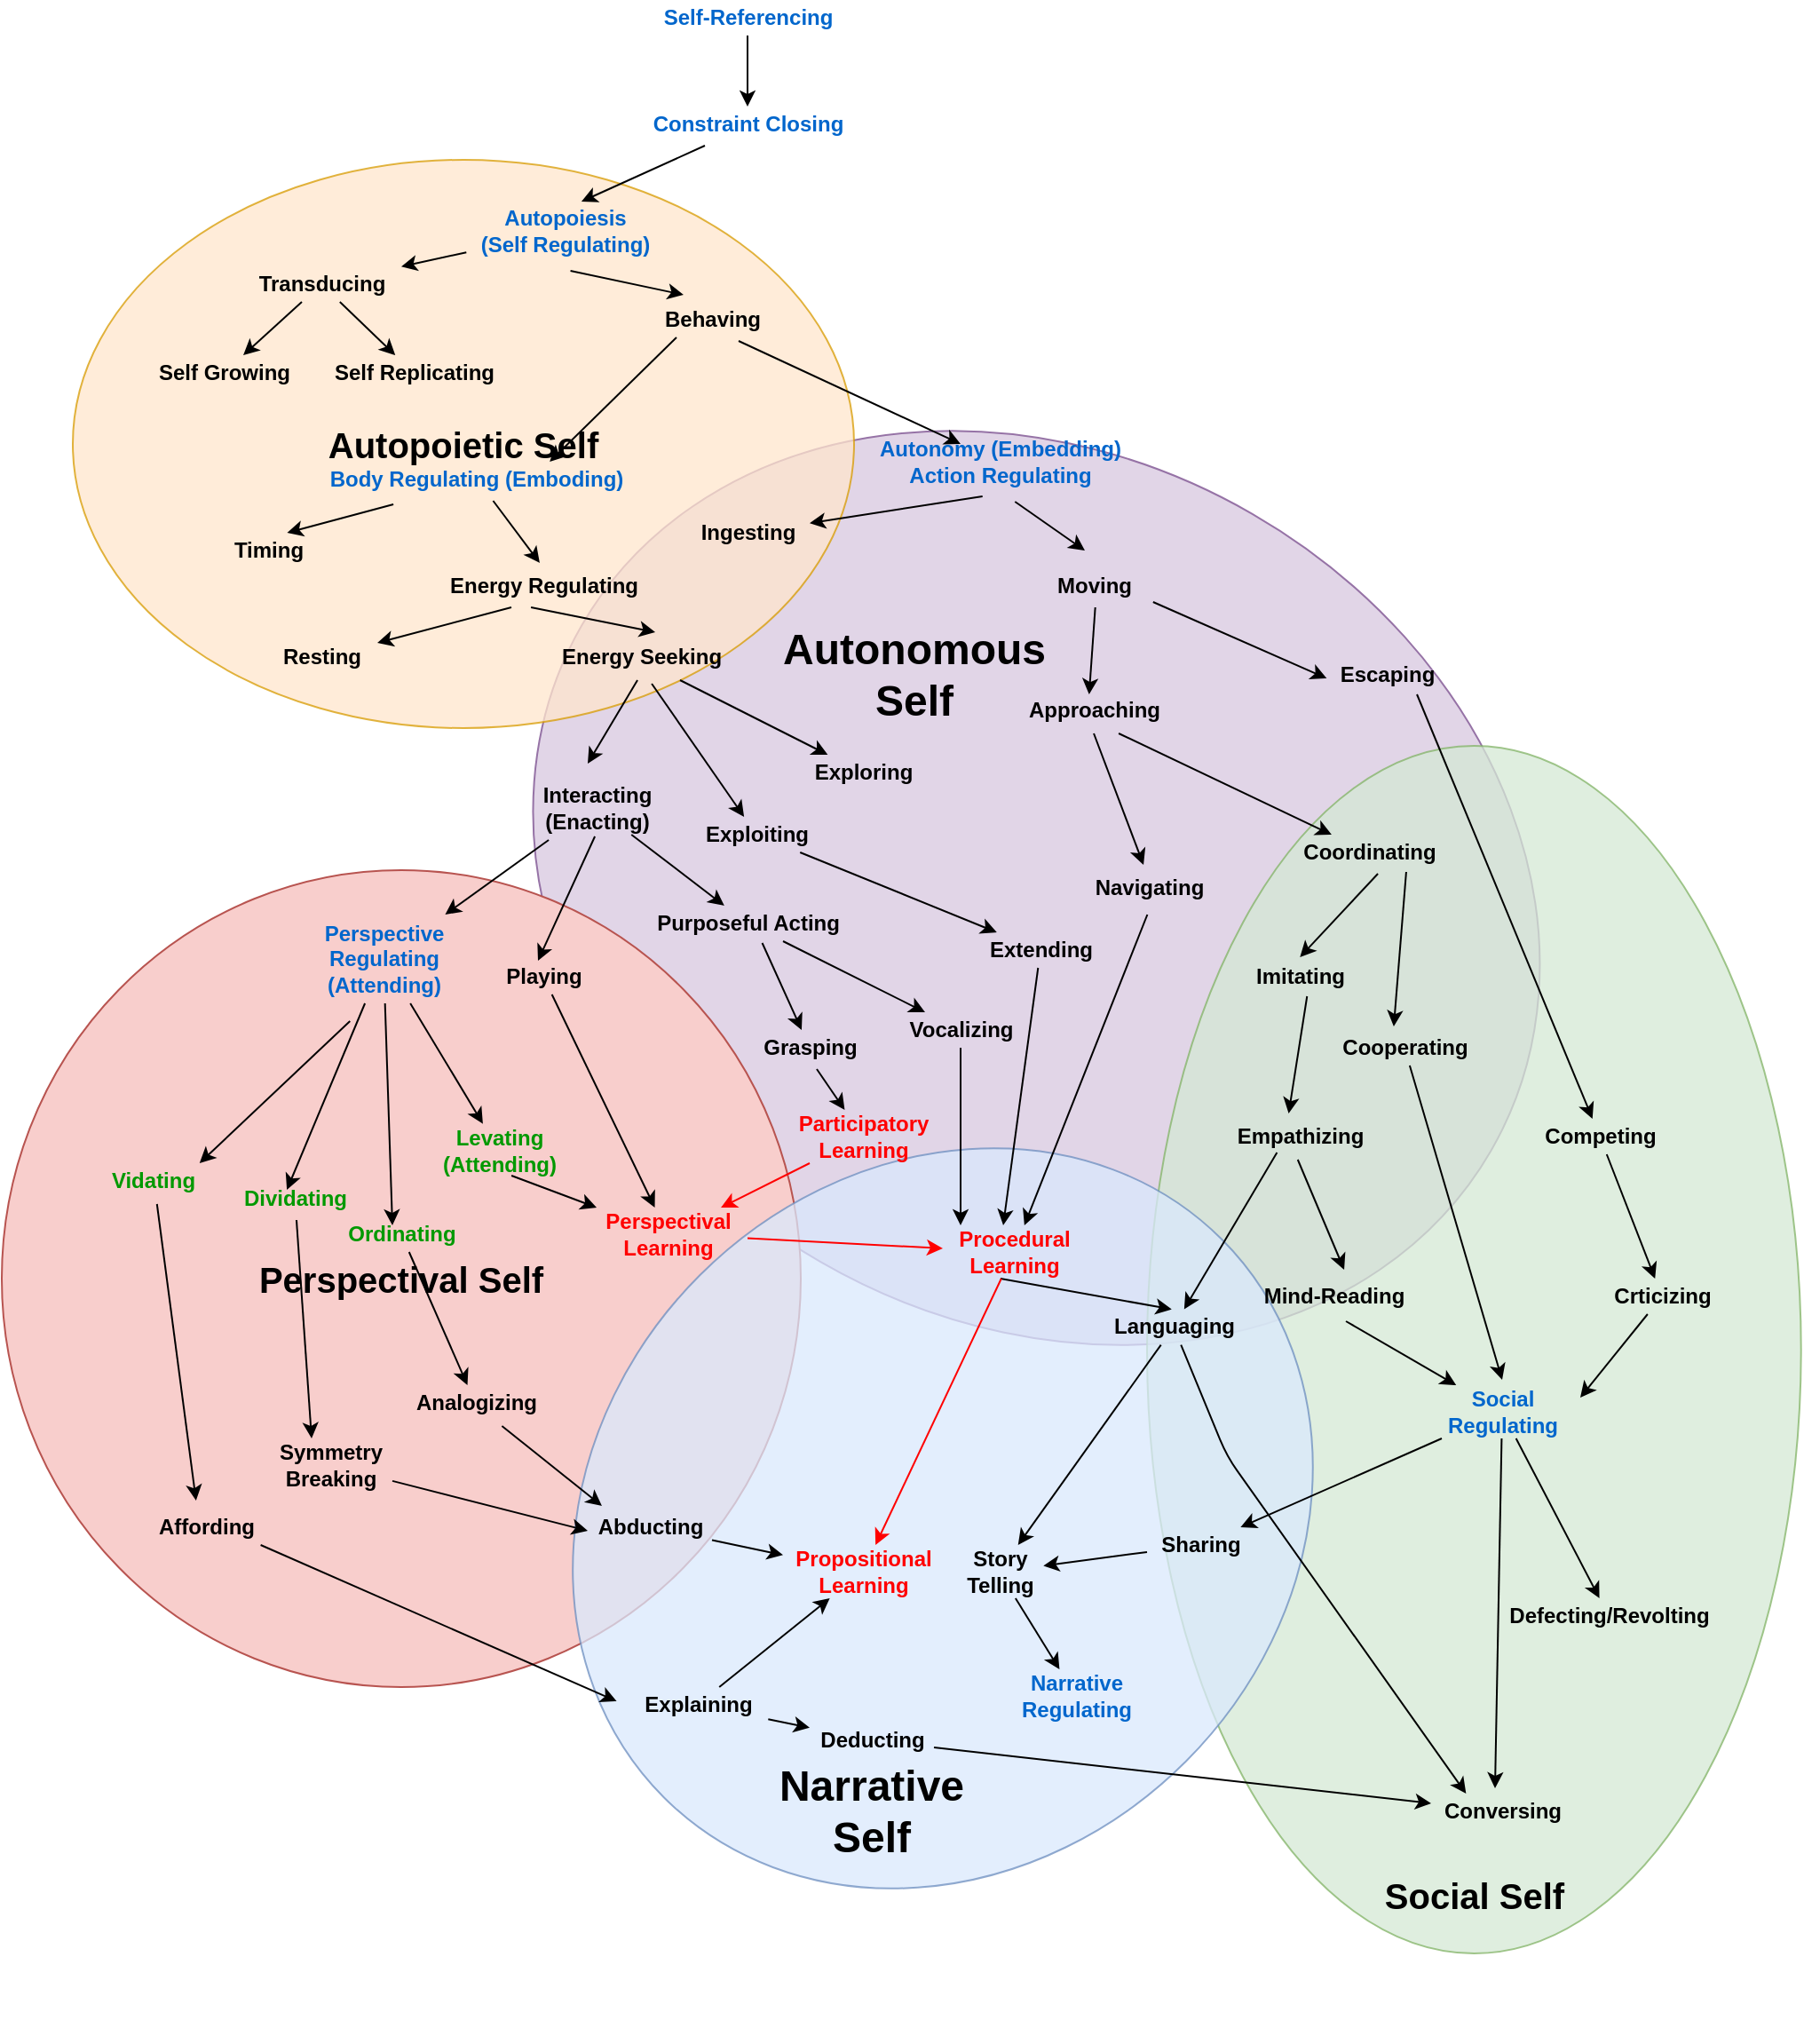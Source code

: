<mxfile version="13.8.6" type="github">
  <diagram id="261lAa1EZaPhHnJhHldy" name="Page-1">
    <mxGraphModel dx="1796" dy="416" grid="1" gridSize="10" guides="1" tooltips="1" connect="1" arrows="1" fold="1" page="1" pageScale="1" pageWidth="850" pageHeight="1100" math="0" shadow="0">
      <root>
        <mxCell id="0" />
        <mxCell id="1" parent="0" />
        <mxCell id="-oYrf_uy26-qNpr954tw-61" value="" style="ellipse;whiteSpace=wrap;html=1;rotation=30;fillColor=#e1d5e7;strokeColor=#9673a6;" parent="1" vertex="1">
          <mxGeometry x="257.03" y="266.81" width="591.38" height="486.37" as="geometry" />
        </mxCell>
        <mxCell id="-oYrf_uy26-qNpr954tw-57" value="" style="ellipse;whiteSpace=wrap;html=1;fillColor=#d5e8d4;strokeColor=#82b366;direction=south;opacity=75;" parent="1" vertex="1">
          <mxGeometry x="615" y="430" width="368.35" height="680" as="geometry" />
        </mxCell>
        <mxCell id="-oYrf_uy26-qNpr954tw-51" value="&lt;b style=&quot;font-size: 20px&quot;&gt;Perspectival Self&lt;/b&gt;" style="ellipse;whiteSpace=wrap;html=1;fillColor=#f8cecc;strokeColor=#b85450;" parent="1" vertex="1">
          <mxGeometry x="-30" y="500" width="450" height="460" as="geometry" />
        </mxCell>
        <mxCell id="-oYrf_uy26-qNpr954tw-55" value="" style="ellipse;whiteSpace=wrap;html=1;rotation=45;fillColor=#dae8fc;strokeColor=#6c8ebf;opacity=75;" parent="1" vertex="1">
          <mxGeometry x="306.4" y="642.81" width="387.18" height="444.39" as="geometry" />
        </mxCell>
        <mxCell id="-oYrf_uy26-qNpr954tw-50" value="&lt;span style=&quot;font-size: 20px&quot;&gt;&lt;b&gt;Autopoietic Self&lt;/b&gt;&lt;/span&gt;" style="ellipse;whiteSpace=wrap;html=1;fillColor=#ffe6cc;strokeColor=#d79b00;opacity=75;" parent="1" vertex="1">
          <mxGeometry x="10" y="100" width="440" height="320" as="geometry" />
        </mxCell>
        <mxCell id="-oYrf_uy26-qNpr954tw-1" value="Constraint Closing" style="text;html=1;align=center;verticalAlign=middle;resizable=0;points=[];autosize=1;fontStyle=1;fontColor=#0066CC;" parent="1" vertex="1">
          <mxGeometry x="330" y="70" width="120" height="20" as="geometry" />
        </mxCell>
        <mxCell id="-oYrf_uy26-qNpr954tw-2" value="Autopoiesis&lt;br&gt;(Self Regulating)" style="text;html=1;align=center;verticalAlign=middle;resizable=0;points=[];autosize=1;fontStyle=1;fontColor=#0066CC;" parent="1" vertex="1">
          <mxGeometry x="231.65" y="125" width="110" height="30" as="geometry" />
        </mxCell>
        <mxCell id="-oYrf_uy26-qNpr954tw-3" value="Self Replicating" style="text;html=1;align=center;verticalAlign=middle;resizable=0;points=[];autosize=1;fontStyle=1" parent="1" vertex="1">
          <mxGeometry x="147.03" y="210" width="110" height="20" as="geometry" />
        </mxCell>
        <mxCell id="-oYrf_uy26-qNpr954tw-4" value="Self Growing" style="text;html=1;align=center;verticalAlign=middle;resizable=0;points=[];autosize=1;fontStyle=1" parent="1" vertex="1">
          <mxGeometry x="50" y="210" width="90" height="20" as="geometry" />
        </mxCell>
        <mxCell id="-oYrf_uy26-qNpr954tw-5" value="Behaving" style="text;html=1;align=center;verticalAlign=middle;resizable=0;points=[];autosize=1;fontStyle=1" parent="1" vertex="1">
          <mxGeometry x="335" y="180" width="70" height="20" as="geometry" />
        </mxCell>
        <mxCell id="-oYrf_uy26-qNpr954tw-6" value="Body Regulating (Emboding)" style="text;html=1;align=center;verticalAlign=middle;resizable=0;points=[];autosize=1;fontStyle=1;fontColor=#0066CC;" parent="1" vertex="1">
          <mxGeometry x="146.65" y="270" width="180" height="20" as="geometry" />
        </mxCell>
        <mxCell id="-oYrf_uy26-qNpr954tw-7" value="Autonomy (Embedding)&lt;br&gt;Action Regulating" style="text;html=1;align=center;verticalAlign=middle;resizable=0;points=[];autosize=1;fontStyle=1;fontColor=#0066CC;" parent="1" vertex="1">
          <mxGeometry x="456.65" y="255" width="150" height="30" as="geometry" />
        </mxCell>
        <mxCell id="-oYrf_uy26-qNpr954tw-9" value="Exploiting" style="text;html=1;align=center;verticalAlign=middle;resizable=0;points=[];autosize=1;fontStyle=1" parent="1" vertex="1">
          <mxGeometry x="360.0" y="470" width="70" height="20" as="geometry" />
        </mxCell>
        <mxCell id="-oYrf_uy26-qNpr954tw-10" value="Exploring" style="text;html=1;align=center;verticalAlign=middle;resizable=0;points=[];autosize=1;fontStyle=1" parent="1" vertex="1">
          <mxGeometry x="420" y="435" width="70" height="20" as="geometry" />
        </mxCell>
        <mxCell id="-oYrf_uy26-qNpr954tw-11" value="Interacting&lt;br&gt;(Enacting)" style="text;html=1;align=center;verticalAlign=middle;resizable=0;points=[];autosize=1;fontStyle=1" parent="1" vertex="1">
          <mxGeometry x="265" y="450" width="80" height="30" as="geometry" />
        </mxCell>
        <mxCell id="-oYrf_uy26-qNpr954tw-12" value="Timing" style="text;html=1;align=center;verticalAlign=middle;resizable=0;points=[];autosize=1;fontStyle=1" parent="1" vertex="1">
          <mxGeometry x="95" y="310" width="50" height="20" as="geometry" />
        </mxCell>
        <mxCell id="-oYrf_uy26-qNpr954tw-13" value="Energy Regulating" style="text;html=1;align=center;verticalAlign=middle;resizable=0;points=[];autosize=1;fontStyle=1" parent="1" vertex="1">
          <mxGeometry x="215" y="330" width="120" height="20" as="geometry" />
        </mxCell>
        <mxCell id="-oYrf_uy26-qNpr954tw-14" value="Resting" style="text;html=1;align=center;verticalAlign=middle;resizable=0;points=[];autosize=1;fontStyle=1" parent="1" vertex="1">
          <mxGeometry x="120" y="370" width="60" height="20" as="geometry" />
        </mxCell>
        <mxCell id="-oYrf_uy26-qNpr954tw-15" value="Energy Seeking" style="text;html=1;align=center;verticalAlign=middle;resizable=0;points=[];autosize=1;fontStyle=1" parent="1" vertex="1">
          <mxGeometry x="275" y="370" width="110" height="20" as="geometry" />
        </mxCell>
        <mxCell id="-oYrf_uy26-qNpr954tw-16" value="Ingesting" style="text;html=1;align=center;verticalAlign=middle;resizable=0;points=[];autosize=1;fontStyle=1" parent="1" vertex="1">
          <mxGeometry x="355" y="300" width="70" height="20" as="geometry" />
        </mxCell>
        <mxCell id="-oYrf_uy26-qNpr954tw-17" value="Moving" style="text;html=1;align=center;verticalAlign=middle;resizable=0;points=[];autosize=1;fontStyle=1" parent="1" vertex="1">
          <mxGeometry x="555" y="330" width="60" height="20" as="geometry" />
        </mxCell>
        <mxCell id="-oYrf_uy26-qNpr954tw-18" value="Escaping" style="text;html=1;align=center;verticalAlign=middle;resizable=0;points=[];autosize=1;fontStyle=1" parent="1" vertex="1">
          <mxGeometry x="715" y="380" width="70" height="20" as="geometry" />
        </mxCell>
        <mxCell id="-oYrf_uy26-qNpr954tw-19" value="Approaching" style="text;html=1;align=center;verticalAlign=middle;resizable=0;points=[];autosize=1;fontStyle=1" parent="1" vertex="1">
          <mxGeometry x="540" y="400" width="90" height="20" as="geometry" />
        </mxCell>
        <mxCell id="-oYrf_uy26-qNpr954tw-20" value="Perspective&lt;br&gt;Regulating&lt;br&gt;(Attending)" style="text;html=1;align=center;verticalAlign=middle;resizable=0;points=[];autosize=1;fontStyle=1;fontColor=#0066CC;" parent="1" vertex="1">
          <mxGeometry x="145" y="525" width="80" height="50" as="geometry" />
        </mxCell>
        <mxCell id="-oYrf_uy26-qNpr954tw-21" value="Purposeful Acting" style="text;html=1;align=center;verticalAlign=middle;resizable=0;points=[];autosize=1;fontStyle=1" parent="1" vertex="1">
          <mxGeometry x="330" y="520" width="120" height="20" as="geometry" />
        </mxCell>
        <mxCell id="-oYrf_uy26-qNpr954tw-33" value="Levating&lt;br&gt;(Attending)" style="text;html=1;align=center;verticalAlign=middle;resizable=0;points=[];autosize=1;fontStyle=1;fontColor=#009900;" parent="1" vertex="1">
          <mxGeometry x="210" y="642.81" width="80" height="30" as="geometry" />
        </mxCell>
        <mxCell id="-oYrf_uy26-qNpr954tw-34" value="Vidating" style="text;html=1;align=center;verticalAlign=middle;resizable=0;points=[];autosize=1;fontStyle=1;fontColor=#009900;" parent="1" vertex="1">
          <mxGeometry x="25" y="665" width="60" height="20" as="geometry" />
        </mxCell>
        <mxCell id="-oYrf_uy26-qNpr954tw-35" value="Symmetry&lt;br&gt;Breaking" style="text;html=1;align=center;verticalAlign=middle;resizable=0;points=[];autosize=1;fontStyle=1" parent="1" vertex="1">
          <mxGeometry x="120" y="820" width="70" height="30" as="geometry" />
        </mxCell>
        <mxCell id="-oYrf_uy26-qNpr954tw-36" value="Ordinating" style="text;html=1;align=center;verticalAlign=middle;resizable=0;points=[];autosize=1;fontStyle=1;fontColor=#009900;" parent="1" vertex="1">
          <mxGeometry x="155" y="695" width="80" height="20" as="geometry" />
        </mxCell>
        <mxCell id="-oYrf_uy26-qNpr954tw-37" value="Procedural&lt;br&gt;Learning" style="text;html=1;align=center;verticalAlign=middle;resizable=0;points=[];autosize=1;fontStyle=1;fontColor=#FF0000;" parent="1" vertex="1">
          <mxGeometry x="500" y="700" width="80" height="30" as="geometry" />
        </mxCell>
        <mxCell id="-oYrf_uy26-qNpr954tw-38" value="Propositional&lt;br&gt;Learning" style="text;html=1;align=center;verticalAlign=middle;resizable=0;points=[];autosize=1;fontStyle=1;fontColor=#FF0000;" parent="1" vertex="1">
          <mxGeometry x="410" y="880" width="90" height="30" as="geometry" />
        </mxCell>
        <mxCell id="-oYrf_uy26-qNpr954tw-39" value="Playing" style="text;html=1;align=center;verticalAlign=middle;resizable=0;points=[];autosize=1;fontStyle=1" parent="1" vertex="1">
          <mxGeometry x="245" y="550" width="60" height="20" as="geometry" />
        </mxCell>
        <mxCell id="-oYrf_uy26-qNpr954tw-40" value="Participatory&lt;br&gt;Learning" style="text;html=1;align=center;verticalAlign=middle;resizable=0;points=[];autosize=1;fontStyle=1;fontColor=#FF0000;" parent="1" vertex="1">
          <mxGeometry x="410" y="635" width="90" height="30" as="geometry" />
        </mxCell>
        <mxCell id="-oYrf_uy26-qNpr954tw-41" value="Sharing" style="text;html=1;align=center;verticalAlign=middle;resizable=0;points=[];autosize=1;fontStyle=1" parent="1" vertex="1">
          <mxGeometry x="615" y="870" width="60" height="20" as="geometry" />
        </mxCell>
        <mxCell id="-oYrf_uy26-qNpr954tw-42" value="Coordinating" style="text;html=1;align=center;verticalAlign=middle;resizable=0;points=[];autosize=1;fontStyle=1" parent="1" vertex="1">
          <mxGeometry x="695" y="480" width="90" height="20" as="geometry" />
        </mxCell>
        <mxCell id="-oYrf_uy26-qNpr954tw-43" value="Social&lt;br&gt;Regulating" style="text;html=1;align=center;verticalAlign=middle;resizable=0;points=[];autosize=1;fontStyle=1;fontColor=#0066CC;" parent="1" vertex="1">
          <mxGeometry x="775" y="790" width="80" height="30" as="geometry" />
        </mxCell>
        <mxCell id="-oYrf_uy26-qNpr954tw-44" value="Imitating" style="text;html=1;align=center;verticalAlign=middle;resizable=0;points=[];autosize=1;fontStyle=1" parent="1" vertex="1">
          <mxGeometry x="666.15" y="550" width="70" height="20" as="geometry" />
        </mxCell>
        <mxCell id="-oYrf_uy26-qNpr954tw-45" value="Languaging" style="text;html=1;align=center;verticalAlign=middle;resizable=0;points=[];autosize=1;fontStyle=1" parent="1" vertex="1">
          <mxGeometry x="590" y="747.28" width="80" height="20" as="geometry" />
        </mxCell>
        <mxCell id="-oYrf_uy26-qNpr954tw-46" value="Mind-Reading" style="text;html=1;align=center;verticalAlign=middle;resizable=0;points=[];autosize=1;fontStyle=1" parent="1" vertex="1">
          <mxGeometry x="675" y="730" width="90" height="20" as="geometry" />
        </mxCell>
        <mxCell id="-oYrf_uy26-qNpr954tw-47" value="Navigating" style="text;html=1;align=center;verticalAlign=middle;resizable=0;points=[];autosize=1;fontStyle=1" parent="1" vertex="1">
          <mxGeometry x="576.15" y="500" width="80" height="20" as="geometry" />
        </mxCell>
        <mxCell id="-oYrf_uy26-qNpr954tw-48" value="Grasping" style="text;html=1;align=center;verticalAlign=middle;resizable=0;points=[];autosize=1;fontStyle=1" parent="1" vertex="1">
          <mxGeometry x="390" y="590" width="70" height="20" as="geometry" />
        </mxCell>
        <mxCell id="-oYrf_uy26-qNpr954tw-49" value="&lt;b&gt;Vocalizing&lt;/b&gt;" style="text;html=1;align=center;verticalAlign=middle;resizable=0;points=[];autosize=1;" parent="1" vertex="1">
          <mxGeometry x="475" y="580" width="70" height="20" as="geometry" />
        </mxCell>
        <mxCell id="-oYrf_uy26-qNpr954tw-56" value="&lt;b&gt;Empathizing&lt;/b&gt;" style="text;html=1;align=center;verticalAlign=middle;resizable=0;points=[];autosize=1;" parent="1" vertex="1">
          <mxGeometry x="656.15" y="640" width="90" height="20" as="geometry" />
        </mxCell>
        <mxCell id="-oYrf_uy26-qNpr954tw-65" value="&lt;font style=&quot;font-size: 20px&quot;&gt;&lt;b&gt;Social Self&lt;br&gt;&lt;/b&gt;&lt;/font&gt;" style="text;html=1;align=center;verticalAlign=middle;resizable=0;points=[];autosize=1;" parent="1" vertex="1">
          <mxGeometry x="739.18" y="1067.2" width="120" height="20" as="geometry" />
        </mxCell>
        <mxCell id="-oYrf_uy26-qNpr954tw-69" value="" style="endArrow=none;html=1;exitX=0.589;exitY=-0.05;exitDx=0;exitDy=0;exitPerimeter=0;endFill=0;startArrow=classic;startFill=1;entryX=0.3;entryY=1.1;entryDx=0;entryDy=0;entryPerimeter=0;" parent="1" source="-oYrf_uy26-qNpr954tw-2" target="-oYrf_uy26-qNpr954tw-1" edge="1">
          <mxGeometry width="50" height="50" relative="1" as="geometry">
            <mxPoint x="320" y="120" as="sourcePoint" />
            <mxPoint x="370" y="70" as="targetPoint" />
          </mxGeometry>
        </mxCell>
        <mxCell id="-oYrf_uy26-qNpr954tw-72" value="" style="endArrow=none;html=1;entryX=0.533;entryY=1.25;entryDx=0;entryDy=0;entryPerimeter=0;exitX=0.271;exitY=-0.2;exitDx=0;exitDy=0;exitPerimeter=0;startArrow=classic;startFill=1;" parent="1" source="-oYrf_uy26-qNpr954tw-5" target="-oYrf_uy26-qNpr954tw-2" edge="1">
          <mxGeometry width="50" height="50" relative="1" as="geometry">
            <mxPoint x="360" y="170" as="sourcePoint" />
            <mxPoint x="430" y="130" as="targetPoint" />
          </mxGeometry>
        </mxCell>
        <mxCell id="-oYrf_uy26-qNpr954tw-74" value="" style="endArrow=none;html=1;exitX=0.733;exitY=0;exitDx=0;exitDy=0;exitPerimeter=0;startArrow=classic;startFill=1;" parent="1" source="-oYrf_uy26-qNpr954tw-6" edge="1">
          <mxGeometry width="50" height="50" relative="1" as="geometry">
            <mxPoint x="300" y="250" as="sourcePoint" />
            <mxPoint x="350" y="200" as="targetPoint" />
          </mxGeometry>
        </mxCell>
        <mxCell id="-oYrf_uy26-qNpr954tw-76" value="" style="endArrow=classic;html=1;exitX=0.714;exitY=1.1;exitDx=0;exitDy=0;exitPerimeter=0;startArrow=none;startFill=0;endFill=1;" parent="1" source="-oYrf_uy26-qNpr954tw-5" edge="1">
          <mxGeometry width="50" height="50" relative="1" as="geometry">
            <mxPoint x="460" y="200" as="sourcePoint" />
            <mxPoint x="510" y="260" as="targetPoint" />
          </mxGeometry>
        </mxCell>
        <mxCell id="-oYrf_uy26-qNpr954tw-78" value="" style="endArrow=none;html=1;exitX=0.714;exitY=0;exitDx=0;exitDy=0;exitPerimeter=0;entryX=0.244;entryY=1.2;entryDx=0;entryDy=0;entryPerimeter=0;startArrow=classic;startFill=1;" parent="1" source="-oYrf_uy26-qNpr954tw-12" target="-oYrf_uy26-qNpr954tw-6" edge="1">
          <mxGeometry width="50" height="50" relative="1" as="geometry">
            <mxPoint x="160" y="340" as="sourcePoint" />
            <mxPoint x="210" y="290" as="targetPoint" />
          </mxGeometry>
        </mxCell>
        <mxCell id="-oYrf_uy26-qNpr954tw-80" value="" style="endArrow=none;html=1;entryX=0.556;entryY=1.1;entryDx=0;entryDy=0;entryPerimeter=0;exitX=0.483;exitY=-0.15;exitDx=0;exitDy=0;exitPerimeter=0;startArrow=classic;startFill=1;" parent="1" source="-oYrf_uy26-qNpr954tw-13" target="-oYrf_uy26-qNpr954tw-6" edge="1">
          <mxGeometry width="50" height="50" relative="1" as="geometry">
            <mxPoint x="320" y="310" as="sourcePoint" />
            <mxPoint x="370" y="260" as="targetPoint" />
          </mxGeometry>
        </mxCell>
        <mxCell id="-oYrf_uy26-qNpr954tw-81" value="" style="endArrow=none;html=1;exitX=1.025;exitY=0.1;exitDx=0;exitDy=0;exitPerimeter=0;entryX=0.35;entryY=1.1;entryDx=0;entryDy=0;entryPerimeter=0;startArrow=classic;startFill=1;" parent="1" source="-oYrf_uy26-qNpr954tw-14" target="-oYrf_uy26-qNpr954tw-13" edge="1">
          <mxGeometry width="50" height="50" relative="1" as="geometry">
            <mxPoint x="190" y="400" as="sourcePoint" />
            <mxPoint x="240" y="350" as="targetPoint" />
          </mxGeometry>
        </mxCell>
        <mxCell id="-oYrf_uy26-qNpr954tw-82" value="" style="endArrow=none;html=1;entryX=0.442;entryY=1.1;entryDx=0;entryDy=0;entryPerimeter=0;exitX=0.573;exitY=-0.2;exitDx=0;exitDy=0;exitPerimeter=0;startArrow=classic;startFill=1;" parent="1" source="-oYrf_uy26-qNpr954tw-15" target="-oYrf_uy26-qNpr954tw-13" edge="1">
          <mxGeometry width="50" height="50" relative="1" as="geometry">
            <mxPoint x="350" y="340" as="sourcePoint" />
            <mxPoint x="400" y="290" as="targetPoint" />
          </mxGeometry>
        </mxCell>
        <mxCell id="-oYrf_uy26-qNpr954tw-84" value="" style="endArrow=none;html=1;entryX=0.438;entryY=1.15;entryDx=0;entryDy=0;entryPerimeter=0;startArrow=classic;startFill=1;" parent="1" source="-oYrf_uy26-qNpr954tw-16" target="-oYrf_uy26-qNpr954tw-7" edge="1">
          <mxGeometry width="50" height="50" relative="1" as="geometry">
            <mxPoint x="500" y="360" as="sourcePoint" />
            <mxPoint x="550" y="310" as="targetPoint" />
          </mxGeometry>
        </mxCell>
        <mxCell id="-oYrf_uy26-qNpr954tw-85" value="" style="endArrow=none;html=1;entryX=0.56;entryY=1.25;entryDx=0;entryDy=0;entryPerimeter=0;startArrow=classic;startFill=1;" parent="1" target="-oYrf_uy26-qNpr954tw-7" edge="1">
          <mxGeometry width="50" height="50" relative="1" as="geometry">
            <mxPoint x="580" y="320" as="sourcePoint" />
            <mxPoint x="540" y="330" as="targetPoint" />
          </mxGeometry>
        </mxCell>
        <mxCell id="-oYrf_uy26-qNpr954tw-86" value="" style="endArrow=none;html=1;entryX=0.514;entryY=1.1;entryDx=0;entryDy=0;entryPerimeter=0;exitX=0.471;exitY=0.05;exitDx=0;exitDy=0;exitPerimeter=0;startArrow=classic;startFill=1;" parent="1" source="-oYrf_uy26-qNpr954tw-19" target="-oYrf_uy26-qNpr954tw-17" edge="1">
          <mxGeometry width="50" height="50" relative="1" as="geometry">
            <mxPoint x="560" y="400" as="sourcePoint" />
            <mxPoint x="610" y="350" as="targetPoint" />
          </mxGeometry>
        </mxCell>
        <mxCell id="-oYrf_uy26-qNpr954tw-88" value="" style="endArrow=none;html=1;entryX=0.656;entryY=1.15;entryDx=0;entryDy=0;entryPerimeter=0;endFill=0;startArrow=classic;startFill=1;" parent="1" source="-oYrf_uy26-qNpr954tw-42" target="-oYrf_uy26-qNpr954tw-19" edge="1">
          <mxGeometry width="50" height="50" relative="1" as="geometry">
            <mxPoint x="720" y="450" as="sourcePoint" />
            <mxPoint x="710" y="290" as="targetPoint" />
          </mxGeometry>
        </mxCell>
        <mxCell id="-oYrf_uy26-qNpr954tw-90" value="" style="endArrow=classic;html=1;exitX=1.057;exitY=0.95;exitDx=0;exitDy=0;exitPerimeter=0;entryX=0.017;entryY=0.6;entryDx=0;entryDy=0;entryPerimeter=0;startArrow=none;startFill=0;endFill=1;" parent="1" source="-oYrf_uy26-qNpr954tw-17" target="-oYrf_uy26-qNpr954tw-18" edge="1">
          <mxGeometry width="50" height="50" relative="1" as="geometry">
            <mxPoint x="640" y="170" as="sourcePoint" />
            <mxPoint x="690" y="330" as="targetPoint" />
          </mxGeometry>
        </mxCell>
        <mxCell id="-oYrf_uy26-qNpr954tw-92" value="" style="endArrow=classic;html=1;exitX=0.556;exitY=1.1;exitDx=0;exitDy=0;exitPerimeter=0;entryX=0.5;entryY=-0.05;entryDx=0;entryDy=0;entryPerimeter=0;startArrow=none;startFill=0;endFill=1;" parent="1" source="-oYrf_uy26-qNpr954tw-42" target="-oYrf_uy26-qNpr954tw-44" edge="1">
          <mxGeometry width="50" height="50" relative="1" as="geometry">
            <mxPoint x="960" y="580" as="sourcePoint" />
            <mxPoint x="1010" y="530" as="targetPoint" />
          </mxGeometry>
        </mxCell>
        <mxCell id="-oYrf_uy26-qNpr954tw-96" value="" style="endArrow=none;html=1;exitX=0.429;exitY=-0.15;exitDx=0;exitDy=0;exitPerimeter=0;entryX=0.557;entryY=1.05;entryDx=0;entryDy=0;entryPerimeter=0;startArrow=classic;startFill=1;" parent="1" source="-oYrf_uy26-qNpr954tw-56" target="-oYrf_uy26-qNpr954tw-44" edge="1">
          <mxGeometry width="50" height="50" relative="1" as="geometry">
            <mxPoint x="690" y="550" as="sourcePoint" />
            <mxPoint x="740" y="500" as="targetPoint" />
          </mxGeometry>
        </mxCell>
        <mxCell id="-oYrf_uy26-qNpr954tw-99" value="" style="endArrow=none;html=1;entryX=0.482;entryY=1.15;entryDx=0;entryDy=0;entryPerimeter=0;startArrow=classic;startFill=1;" parent="1" target="-oYrf_uy26-qNpr954tw-15" edge="1">
          <mxGeometry width="50" height="50" relative="1" as="geometry">
            <mxPoint x="300" y="440" as="sourcePoint" />
            <mxPoint x="350" y="390" as="targetPoint" />
          </mxGeometry>
        </mxCell>
        <mxCell id="-oYrf_uy26-qNpr954tw-101" value="" style="endArrow=classic;html=1;exitX=0.555;exitY=1.25;exitDx=0;exitDy=0;exitPerimeter=0;startArrow=none;startFill=0;endFill=1;" parent="1" source="-oYrf_uy26-qNpr954tw-15" target="-oYrf_uy26-qNpr954tw-9" edge="1">
          <mxGeometry width="50" height="50" relative="1" as="geometry">
            <mxPoint x="350" y="430" as="sourcePoint" />
            <mxPoint x="390" y="460" as="targetPoint" />
          </mxGeometry>
        </mxCell>
        <mxCell id="-oYrf_uy26-qNpr954tw-102" value="" style="endArrow=classic;html=1;exitX=0.7;exitY=1.15;exitDx=0;exitDy=0;exitPerimeter=0;startArrow=none;startFill=0;endFill=1;" parent="1" source="-oYrf_uy26-qNpr954tw-15" target="-oYrf_uy26-qNpr954tw-10" edge="1">
          <mxGeometry width="50" height="50" relative="1" as="geometry">
            <mxPoint x="380" y="430" as="sourcePoint" />
            <mxPoint x="430" y="380" as="targetPoint" />
          </mxGeometry>
        </mxCell>
        <mxCell id="-oYrf_uy26-qNpr954tw-103" value="" style="endArrow=none;html=1;entryX=0.163;entryY=1.1;entryDx=0;entryDy=0;entryPerimeter=0;startArrow=classic;startFill=1;" parent="1" source="-oYrf_uy26-qNpr954tw-20" target="-oYrf_uy26-qNpr954tw-11" edge="1">
          <mxGeometry width="50" height="50" relative="1" as="geometry">
            <mxPoint x="300" y="520" as="sourcePoint" />
            <mxPoint x="350" y="470" as="targetPoint" />
          </mxGeometry>
        </mxCell>
        <mxCell id="-oYrf_uy26-qNpr954tw-104" value="" style="endArrow=none;html=1;startArrow=classic;startFill=1;" parent="1" source="-oYrf_uy26-qNpr954tw-21" target="-oYrf_uy26-qNpr954tw-11" edge="1">
          <mxGeometry width="50" height="50" relative="1" as="geometry">
            <mxPoint x="310" y="640" as="sourcePoint" />
            <mxPoint x="360" y="590" as="targetPoint" />
          </mxGeometry>
        </mxCell>
        <mxCell id="-oYrf_uy26-qNpr954tw-105" value="" style="endArrow=none;html=1;entryX=0.569;entryY=1.05;entryDx=0;entryDy=0;entryPerimeter=0;startArrow=classic;startFill=1;" parent="1" source="-oYrf_uy26-qNpr954tw-48" target="-oYrf_uy26-qNpr954tw-21" edge="1">
          <mxGeometry width="50" height="50" relative="1" as="geometry">
            <mxPoint x="446.18" y="610" as="sourcePoint" />
            <mxPoint x="496.18" y="560" as="targetPoint" />
          </mxGeometry>
        </mxCell>
        <mxCell id="-oYrf_uy26-qNpr954tw-106" value="" style="endArrow=none;html=1;startArrow=classic;startFill=1;" parent="1" source="-oYrf_uy26-qNpr954tw-49" target="-oYrf_uy26-qNpr954tw-21" edge="1">
          <mxGeometry width="50" height="50" relative="1" as="geometry">
            <mxPoint x="500" y="640" as="sourcePoint" />
            <mxPoint x="550" y="590" as="targetPoint" />
          </mxGeometry>
        </mxCell>
        <mxCell id="-oYrf_uy26-qNpr954tw-107" value="" style="endArrow=none;html=1;entryX=0.5;entryY=1.15;entryDx=0;entryDy=0;entryPerimeter=0;exitX=0.461;exitY=-0.15;exitDx=0;exitDy=0;exitPerimeter=0;endFill=0;startArrow=classic;startFill=1;" parent="1" source="-oYrf_uy26-qNpr954tw-47" target="-oYrf_uy26-qNpr954tw-19" edge="1">
          <mxGeometry width="50" height="50" relative="1" as="geometry">
            <mxPoint x="660" y="560" as="sourcePoint" />
            <mxPoint x="640" y="470" as="targetPoint" />
          </mxGeometry>
        </mxCell>
        <mxCell id="-oYrf_uy26-qNpr954tw-108" value="" style="endArrow=none;html=1;entryX=0.488;entryY=1.25;entryDx=0;entryDy=0;entryPerimeter=0;startArrow=classic;startFill=1;" parent="1" source="-oYrf_uy26-qNpr954tw-37" target="-oYrf_uy26-qNpr954tw-47" edge="1">
          <mxGeometry width="50" height="50" relative="1" as="geometry">
            <mxPoint x="730" y="720" as="sourcePoint" />
            <mxPoint x="635" y="580" as="targetPoint" />
          </mxGeometry>
        </mxCell>
        <mxCell id="-oYrf_uy26-qNpr954tw-112" value="" style="endArrow=none;html=1;exitX=0.486;exitY=0;exitDx=0;exitDy=0;exitPerimeter=0;startArrow=classic;startFill=1;entryX=0.406;entryY=1;entryDx=0;entryDy=0;entryPerimeter=0;" parent="1" source="-oYrf_uy26-qNpr954tw-45" edge="1" target="-oYrf_uy26-qNpr954tw-37">
          <mxGeometry width="50" height="50" relative="1" as="geometry">
            <mxPoint x="730" y="720" as="sourcePoint" />
            <mxPoint x="608" y="640" as="targetPoint" />
          </mxGeometry>
        </mxCell>
        <mxCell id="-oYrf_uy26-qNpr954tw-113" value="" style="endArrow=none;html=1;entryX=0.557;entryY=1.1;entryDx=0;entryDy=0;entryPerimeter=0;startArrow=classic;startFill=1;" parent="1" target="-oYrf_uy26-qNpr954tw-48" edge="1" source="-oYrf_uy26-qNpr954tw-40">
          <mxGeometry width="50" height="50" relative="1" as="geometry">
            <mxPoint x="460" y="680" as="sourcePoint" />
            <mxPoint x="465" y="630" as="targetPoint" />
          </mxGeometry>
        </mxCell>
        <mxCell id="-oYrf_uy26-qNpr954tw-114" value="" style="endArrow=none;html=1;entryX=0.488;entryY=1.033;entryDx=0;entryDy=0;entryPerimeter=0;startArrow=classic;startFill=1;exitX=0.45;exitY=0.05;exitDx=0;exitDy=0;exitPerimeter=0;" parent="1" target="-oYrf_uy26-qNpr954tw-11" edge="1" source="-oYrf_uy26-qNpr954tw-39">
          <mxGeometry width="50" height="50" relative="1" as="geometry">
            <mxPoint x="360" y="640" as="sourcePoint" />
            <mxPoint x="480" y="560" as="targetPoint" />
          </mxGeometry>
        </mxCell>
        <mxCell id="-oYrf_uy26-qNpr954tw-116" value="Conversing" style="text;html=1;align=center;verticalAlign=middle;resizable=0;points=[];autosize=1;fontStyle=1" parent="1" vertex="1">
          <mxGeometry x="775" y="1020" width="80" height="20" as="geometry" />
        </mxCell>
        <mxCell id="-oYrf_uy26-qNpr954tw-117" value="" style="endArrow=none;html=1;entryX=0.486;entryY=1.15;entryDx=0;entryDy=0;entryPerimeter=0;exitX=0.567;exitY=-0.25;exitDx=0;exitDy=0;exitPerimeter=0;endFill=0;startArrow=classic;startFill=1;" parent="1" source="-oYrf_uy26-qNpr954tw-46" target="-oYrf_uy26-qNpr954tw-56" edge="1">
          <mxGeometry width="50" height="50" relative="1" as="geometry">
            <mxPoint x="750" y="720" as="sourcePoint" />
            <mxPoint x="770" y="620" as="targetPoint" />
          </mxGeometry>
        </mxCell>
        <mxCell id="-oYrf_uy26-qNpr954tw-118" value="" style="endArrow=none;html=1;entryX=0.578;entryY=1.2;entryDx=0;entryDy=0;entryPerimeter=0;endFill=0;startArrow=classic;startFill=1;" parent="1" source="-oYrf_uy26-qNpr954tw-43" target="-oYrf_uy26-qNpr954tw-46" edge="1">
          <mxGeometry width="50" height="50" relative="1" as="geometry">
            <mxPoint x="760" y="800" as="sourcePoint" />
            <mxPoint x="810" y="750" as="targetPoint" />
          </mxGeometry>
        </mxCell>
        <mxCell id="-oYrf_uy26-qNpr954tw-119" value="" style="endArrow=none;html=1;exitX=0.45;exitY=-0.15;exitDx=0;exitDy=0;exitPerimeter=0;endFill=0;startArrow=classic;startFill=1;" parent="1" source="-oYrf_uy26-qNpr954tw-116" target="-oYrf_uy26-qNpr954tw-43" edge="1">
          <mxGeometry width="50" height="50" relative="1" as="geometry">
            <mxPoint x="630" y="910" as="sourcePoint" />
            <mxPoint x="720" y="825" as="targetPoint" />
          </mxGeometry>
        </mxCell>
        <mxCell id="-oYrf_uy26-qNpr954tw-123" value="" style="endArrow=none;html=1;entryX=0.264;entryY=1.2;entryDx=0;entryDy=0;entryPerimeter=0;exitX=0.94;exitY=0;exitDx=0;exitDy=0;exitPerimeter=0;startArrow=classic;startFill=1;" parent="1" source="-oYrf_uy26-qNpr954tw-34" target="-oYrf_uy26-qNpr954tw-20" edge="1">
          <mxGeometry width="50" height="50" relative="1" as="geometry">
            <mxPoint x="140" y="610" as="sourcePoint" />
            <mxPoint x="250" y="570" as="targetPoint" />
          </mxGeometry>
        </mxCell>
        <mxCell id="-oYrf_uy26-qNpr954tw-125" value="" style="endArrow=none;html=1;startArrow=classic;startFill=1;" parent="1" edge="1" target="-oYrf_uy26-qNpr954tw-20">
          <mxGeometry width="50" height="50" relative="1" as="geometry">
            <mxPoint x="130.57" y="680" as="sourcePoint" />
            <mxPoint x="250" y="580" as="targetPoint" />
          </mxGeometry>
        </mxCell>
        <mxCell id="-oYrf_uy26-qNpr954tw-126" value="" style="endArrow=none;html=1;startArrow=classic;startFill=1;" parent="1" target="-oYrf_uy26-qNpr954tw-20" edge="1">
          <mxGeometry width="50" height="50" relative="1" as="geometry">
            <mxPoint x="190" y="700" as="sourcePoint" />
            <mxPoint x="290" y="560" as="targetPoint" />
            <Array as="points" />
          </mxGeometry>
        </mxCell>
        <mxCell id="-oYrf_uy26-qNpr954tw-132" value="Dividating" style="text;html=1;align=center;verticalAlign=middle;resizable=0;points=[];autosize=1;fontStyle=1;fontColor=#009900;" parent="1" vertex="1">
          <mxGeometry x="100" y="675" width="70" height="20" as="geometry" />
        </mxCell>
        <mxCell id="-oYrf_uy26-qNpr954tw-133" value="Analogizing" style="text;html=1;align=center;verticalAlign=middle;resizable=0;points=[];autosize=1;fontStyle=1" parent="1" vertex="1">
          <mxGeometry x="196.65" y="790" width="80" height="20" as="geometry" />
        </mxCell>
        <mxCell id="-oYrf_uy26-qNpr954tw-138" value="" style="endArrow=none;html=1;startArrow=classic;startFill=1;entryX=0.514;entryY=1.1;entryDx=0;entryDy=0;entryPerimeter=0;" parent="1" target="-oYrf_uy26-qNpr954tw-132" edge="1">
          <mxGeometry width="50" height="50" relative="1" as="geometry">
            <mxPoint x="144.5" y="820" as="sourcePoint" />
            <mxPoint x="145" y="710" as="targetPoint" />
          </mxGeometry>
        </mxCell>
        <mxCell id="-oYrf_uy26-qNpr954tw-139" value="" style="endArrow=none;html=1;startArrow=classic;startFill=1;" parent="1" edge="1" target="-oYrf_uy26-qNpr954tw-36" source="-oYrf_uy26-qNpr954tw-133">
          <mxGeometry width="50" height="50" relative="1" as="geometry">
            <mxPoint x="229" y="810" as="sourcePoint" />
            <mxPoint x="229" y="740" as="targetPoint" />
          </mxGeometry>
        </mxCell>
        <mxCell id="-oYrf_uy26-qNpr954tw-140" value="Affording" style="text;html=1;align=center;verticalAlign=middle;resizable=0;points=[];autosize=1;fontStyle=1" parent="1" vertex="1">
          <mxGeometry x="50" y="860" width="70" height="20" as="geometry" />
        </mxCell>
        <mxCell id="-oYrf_uy26-qNpr954tw-141" value="" style="endArrow=none;html=1;entryX=0.54;entryY=1.15;entryDx=0;entryDy=0;entryPerimeter=0;exitX=0.42;exitY=-0.25;exitDx=0;exitDy=0;exitPerimeter=0;endFill=0;startArrow=classic;startFill=1;" parent="1" source="-oYrf_uy26-qNpr954tw-140" target="-oYrf_uy26-qNpr954tw-34" edge="1">
          <mxGeometry width="50" height="50" relative="1" as="geometry">
            <mxPoint x="57" y="770" as="sourcePoint" />
            <mxPoint x="80" y="690" as="targetPoint" />
          </mxGeometry>
        </mxCell>
        <mxCell id="-oYrf_uy26-qNpr954tw-142" value="Abducting" style="text;html=1;align=center;verticalAlign=middle;resizable=0;points=[];autosize=1;fontStyle=1" parent="1" vertex="1">
          <mxGeometry x="300" y="860" width="70" height="20" as="geometry" />
        </mxCell>
        <mxCell id="-oYrf_uy26-qNpr954tw-143" value="Explaining" style="text;html=1;align=center;verticalAlign=middle;resizable=0;points=[];autosize=1;fontStyle=1" parent="1" vertex="1">
          <mxGeometry x="321.65" y="960" width="80" height="20" as="geometry" />
        </mxCell>
        <mxCell id="-oYrf_uy26-qNpr954tw-144" value="" style="endArrow=none;html=1;entryX=0.688;entryY=1.15;entryDx=0;entryDy=0;entryPerimeter=0;exitX=0.114;exitY=-0.1;exitDx=0;exitDy=0;exitPerimeter=0;endFill=0;startArrow=classic;startFill=1;" parent="1" source="-oYrf_uy26-qNpr954tw-142" target="-oYrf_uy26-qNpr954tw-133" edge="1">
          <mxGeometry width="50" height="50" relative="1" as="geometry">
            <mxPoint x="370" y="860" as="sourcePoint" />
            <mxPoint x="420" y="810" as="targetPoint" />
          </mxGeometry>
        </mxCell>
        <mxCell id="-oYrf_uy26-qNpr954tw-147" value="" style="endArrow=classic;html=1;endFill=1;entryX=0;entryY=0.6;entryDx=0;entryDy=0;entryPerimeter=0;" parent="1" target="-oYrf_uy26-qNpr954tw-142" edge="1" source="-oYrf_uy26-qNpr954tw-35">
          <mxGeometry width="50" height="50" relative="1" as="geometry">
            <mxPoint x="150" y="850" as="sourcePoint" />
            <mxPoint x="270" y="870" as="targetPoint" />
          </mxGeometry>
        </mxCell>
        <mxCell id="-oYrf_uy26-qNpr954tw-148" value="" style="endArrow=classic;html=1;entryX=-0.067;entryY=0.4;entryDx=0;entryDy=0;entryPerimeter=0;exitX=0.94;exitY=1;exitDx=0;exitDy=0;exitPerimeter=0;endFill=1;" parent="1" source="-oYrf_uy26-qNpr954tw-140" target="-oYrf_uy26-qNpr954tw-143" edge="1">
          <mxGeometry width="50" height="50" relative="1" as="geometry">
            <mxPoint x="70" y="880" as="sourcePoint" />
            <mxPoint x="130" y="870" as="targetPoint" />
          </mxGeometry>
        </mxCell>
        <mxCell id="-oYrf_uy26-qNpr954tw-150" value="" style="endArrow=classic;html=1;endFill=1;" parent="1" source="-oYrf_uy26-qNpr954tw-145" target="-oYrf_uy26-qNpr954tw-116" edge="1">
          <mxGeometry width="50" height="50" relative="1" as="geometry">
            <mxPoint x="430" y="920" as="sourcePoint" />
            <mxPoint x="540" y="930" as="targetPoint" />
          </mxGeometry>
        </mxCell>
        <mxCell id="-oYrf_uy26-qNpr954tw-145" value="&lt;b&gt;Deducting&lt;br&gt;&lt;/b&gt;" style="text;html=1;align=center;verticalAlign=middle;resizable=0;points=[];autosize=1;" parent="1" vertex="1">
          <mxGeometry x="425" y="980" width="70" height="20" as="geometry" />
        </mxCell>
        <mxCell id="WnFfz9WH3Yc9ONELvpdF-1" value="" style="endArrow=classic;html=1;endFill=1;" parent="1" source="-oYrf_uy26-qNpr954tw-143" target="-oYrf_uy26-qNpr954tw-145" edge="1">
          <mxGeometry width="50" height="50" relative="1" as="geometry">
            <mxPoint x="430" y="920" as="sourcePoint" />
            <mxPoint x="595" y="920" as="targetPoint" />
          </mxGeometry>
        </mxCell>
        <mxCell id="pLKT94hkDXa1pngBb9HN-2" value="&lt;b&gt;&lt;font style=&quot;font-size: 24px&quot;&gt;Narrative Self&lt;/font&gt;&lt;/b&gt;" style="text;html=1;strokeColor=none;fillColor=none;align=center;verticalAlign=middle;whiteSpace=wrap;rounded=0;opacity=75;" parent="1" vertex="1">
          <mxGeometry x="440" y="1020" width="40" height="20" as="geometry" />
        </mxCell>
        <mxCell id="pLKT94hkDXa1pngBb9HN-5" value="&lt;b&gt;&lt;font style=&quot;font-size: 24px&quot;&gt;Autonomous Self&lt;/font&gt;&lt;/b&gt;" style="text;html=1;strokeColor=none;fillColor=none;align=center;verticalAlign=middle;whiteSpace=wrap;rounded=0;opacity=75;" parent="1" vertex="1">
          <mxGeometry x="464.49" y="380" width="40" height="20" as="geometry" />
        </mxCell>
        <mxCell id="pLKT94hkDXa1pngBb9HN-9" value="Story&lt;br&gt;Telling" style="text;html=1;align=center;verticalAlign=middle;resizable=0;points=[];autosize=1;fontStyle=1" parent="1" vertex="1">
          <mxGeometry x="506.65" y="880" width="50" height="30" as="geometry" />
        </mxCell>
        <mxCell id="pLKT94hkDXa1pngBb9HN-10" value="" style="endArrow=classic;html=1;" parent="1" source="-oYrf_uy26-qNpr954tw-41" target="pLKT94hkDXa1pngBb9HN-9" edge="1">
          <mxGeometry width="50" height="50" relative="1" as="geometry">
            <mxPoint x="393.33" y="800" as="sourcePoint" />
            <mxPoint x="443.33" y="750" as="targetPoint" />
          </mxGeometry>
        </mxCell>
        <mxCell id="mkHN4t7ccEG0YRvoCYVk-1" value="" style="endArrow=classic;html=1;exitX=0.356;exitY=0.95;exitDx=0;exitDy=0;exitPerimeter=0;" parent="1" source="-oYrf_uy26-qNpr954tw-56" target="-oYrf_uy26-qNpr954tw-45" edge="1">
          <mxGeometry width="50" height="50" relative="1" as="geometry">
            <mxPoint x="850" y="570" as="sourcePoint" />
            <mxPoint x="900" y="520" as="targetPoint" />
          </mxGeometry>
        </mxCell>
        <mxCell id="mkHN4t7ccEG0YRvoCYVk-3" value="Narrative&lt;br&gt;Regulating" style="text;html=1;align=center;verticalAlign=middle;resizable=0;points=[];autosize=1;fontStyle=1;fontColor=#0066CC;" parent="1" vertex="1">
          <mxGeometry x="535" y="950" width="80" height="30" as="geometry" />
        </mxCell>
        <mxCell id="mkHN4t7ccEG0YRvoCYVk-4" value="" style="endArrow=classic;html=1;" parent="1" source="pLKT94hkDXa1pngBb9HN-9" target="mkHN4t7ccEG0YRvoCYVk-3" edge="1">
          <mxGeometry width="50" height="50" relative="1" as="geometry">
            <mxPoint x="230" y="1090" as="sourcePoint" />
            <mxPoint x="280" y="1040" as="targetPoint" />
          </mxGeometry>
        </mxCell>
        <mxCell id="mkHN4t7ccEG0YRvoCYVk-7" value="Crticizing" style="text;html=1;align=center;verticalAlign=middle;resizable=0;points=[];autosize=1;fontStyle=1" parent="1" vertex="1">
          <mxGeometry x="870" y="730" width="70" height="20" as="geometry" />
        </mxCell>
        <mxCell id="mkHN4t7ccEG0YRvoCYVk-8" value="" style="endArrow=classic;html=1;exitX=0.743;exitY=1.05;exitDx=0;exitDy=0;exitPerimeter=0;" parent="1" source="-oYrf_uy26-qNpr954tw-18" target="voAKoRzZ0AzPfOrmRDaw-2" edge="1">
          <mxGeometry width="50" height="50" relative="1" as="geometry">
            <mxPoint x="830" y="485" as="sourcePoint" />
            <mxPoint x="980" y="510" as="targetPoint" />
          </mxGeometry>
        </mxCell>
        <mxCell id="mkHN4t7ccEG0YRvoCYVk-10" value="" style="endArrow=classic;html=1;entryX=1.05;entryY=0.233;entryDx=0;entryDy=0;entryPerimeter=0;" parent="1" source="mkHN4t7ccEG0YRvoCYVk-7" target="-oYrf_uy26-qNpr954tw-43" edge="1">
          <mxGeometry width="50" height="50" relative="1" as="geometry">
            <mxPoint x="660" y="800" as="sourcePoint" />
            <mxPoint x="710" y="750" as="targetPoint" />
          </mxGeometry>
        </mxCell>
        <mxCell id="voAKoRzZ0AzPfOrmRDaw-1" value="Cooperating" style="text;html=1;align=center;verticalAlign=middle;resizable=0;points=[];autosize=1;fontStyle=1" parent="1" vertex="1">
          <mxGeometry x="715" y="590" width="90" height="20" as="geometry" />
        </mxCell>
        <mxCell id="voAKoRzZ0AzPfOrmRDaw-2" value="Competing" style="text;html=1;align=center;verticalAlign=middle;resizable=0;points=[];autosize=1;fontStyle=1" parent="1" vertex="1">
          <mxGeometry x="830" y="640" width="80" height="20" as="geometry" />
        </mxCell>
        <mxCell id="voAKoRzZ0AzPfOrmRDaw-3" value="" style="endArrow=classic;html=1;entryX=0.433;entryY=-0.1;entryDx=0;entryDy=0;entryPerimeter=0;exitX=0.733;exitY=1.05;exitDx=0;exitDy=0;exitPerimeter=0;" parent="1" source="-oYrf_uy26-qNpr954tw-42" target="voAKoRzZ0AzPfOrmRDaw-1" edge="1">
          <mxGeometry width="50" height="50" relative="1" as="geometry">
            <mxPoint x="710" y="460" as="sourcePoint" />
            <mxPoint x="980" y="430" as="targetPoint" />
          </mxGeometry>
        </mxCell>
        <mxCell id="voAKoRzZ0AzPfOrmRDaw-4" value="" style="endArrow=classic;html=1;" parent="1" source="voAKoRzZ0AzPfOrmRDaw-2" target="mkHN4t7ccEG0YRvoCYVk-7" edge="1">
          <mxGeometry width="50" height="50" relative="1" as="geometry">
            <mxPoint x="920" y="630" as="sourcePoint" />
            <mxPoint x="970" y="580" as="targetPoint" />
          </mxGeometry>
        </mxCell>
        <mxCell id="voAKoRzZ0AzPfOrmRDaw-5" value="" style="endArrow=classic;html=1;entryX=0.5;entryY=-0.1;entryDx=0;entryDy=0;entryPerimeter=0;" parent="1" source="voAKoRzZ0AzPfOrmRDaw-1" target="-oYrf_uy26-qNpr954tw-43" edge="1">
          <mxGeometry width="50" height="50" relative="1" as="geometry">
            <mxPoint x="800" y="740" as="sourcePoint" />
            <mxPoint x="850" y="690" as="targetPoint" />
          </mxGeometry>
        </mxCell>
        <mxCell id="voAKoRzZ0AzPfOrmRDaw-6" value="Transducing" style="text;html=1;align=center;verticalAlign=middle;resizable=0;points=[];autosize=1;fontStyle=1" parent="1" vertex="1">
          <mxGeometry x="105" y="160" width="90" height="20" as="geometry" />
        </mxCell>
        <mxCell id="voAKoRzZ0AzPfOrmRDaw-7" value="" style="endArrow=none;html=1;startArrow=classic;startFill=1;" parent="1" source="voAKoRzZ0AzPfOrmRDaw-6" target="-oYrf_uy26-qNpr954tw-2" edge="1">
          <mxGeometry width="50" height="50" relative="1" as="geometry">
            <mxPoint x="472.79" y="119" as="sourcePoint" />
            <mxPoint x="430" y="82" as="targetPoint" />
          </mxGeometry>
        </mxCell>
        <mxCell id="t5hjgU9XGqizyoZLIoV4-2" value="" style="endArrow=classic;html=1;" parent="1" source="-oYrf_uy26-qNpr954tw-142" target="-oYrf_uy26-qNpr954tw-38" edge="1">
          <mxGeometry width="50" height="50" relative="1" as="geometry">
            <mxPoint x="140" y="1090" as="sourcePoint" />
            <mxPoint x="190" y="1040" as="targetPoint" />
          </mxGeometry>
        </mxCell>
        <mxCell id="t5hjgU9XGqizyoZLIoV4-3" value="" style="endArrow=classic;html=1;" parent="1" source="-oYrf_uy26-qNpr954tw-45" target="pLKT94hkDXa1pngBb9HN-9" edge="1">
          <mxGeometry width="50" height="50" relative="1" as="geometry">
            <mxPoint x="170" y="1070" as="sourcePoint" />
            <mxPoint x="220" y="1020" as="targetPoint" />
          </mxGeometry>
        </mxCell>
        <mxCell id="t5hjgU9XGqizyoZLIoV4-4" value="" style="endArrow=classic;html=1;entryX=0.246;entryY=0;entryDx=0;entryDy=0;entryPerimeter=0;" parent="1" source="-oYrf_uy26-qNpr954tw-45" target="-oYrf_uy26-qNpr954tw-116" edge="1">
          <mxGeometry width="50" height="50" relative="1" as="geometry">
            <mxPoint x="620" y="1060" as="sourcePoint" />
            <mxPoint x="670" y="1010" as="targetPoint" />
            <Array as="points">
              <mxPoint x="660" y="830" />
            </Array>
          </mxGeometry>
        </mxCell>
        <mxCell id="t5hjgU9XGqizyoZLIoV4-5" value="Extending" style="text;html=1;align=center;verticalAlign=middle;resizable=0;points=[];autosize=1;fontStyle=1" parent="1" vertex="1">
          <mxGeometry x="520" y="535" width="70" height="20" as="geometry" />
        </mxCell>
        <mxCell id="t5hjgU9XGqizyoZLIoV4-6" value="" style="endArrow=classic;html=1;" parent="1" source="-oYrf_uy26-qNpr954tw-9" target="t5hjgU9XGqizyoZLIoV4-5" edge="1">
          <mxGeometry width="50" height="50" relative="1" as="geometry">
            <mxPoint x="410" y="520" as="sourcePoint" />
            <mxPoint x="460" y="470" as="targetPoint" />
          </mxGeometry>
        </mxCell>
        <mxCell id="t5hjgU9XGqizyoZLIoV4-7" value="" style="endArrow=classic;html=1;entryX=0.425;entryY=0;entryDx=0;entryDy=0;entryPerimeter=0;" parent="1" source="t5hjgU9XGqizyoZLIoV4-5" target="-oYrf_uy26-qNpr954tw-37" edge="1">
          <mxGeometry width="50" height="50" relative="1" as="geometry">
            <mxPoint x="530" y="630" as="sourcePoint" />
            <mxPoint x="580" y="580" as="targetPoint" />
          </mxGeometry>
        </mxCell>
        <mxCell id="ND8EmpBQ6_sPFTKOrMPX-1" value="" style="endArrow=classic;html=1;" parent="1" source="-oYrf_uy26-qNpr954tw-143" target="-oYrf_uy26-qNpr954tw-38" edge="1">
          <mxGeometry width="50" height="50" relative="1" as="geometry">
            <mxPoint x="390.29" y="960" as="sourcePoint" />
            <mxPoint x="440.29" y="910" as="targetPoint" />
          </mxGeometry>
        </mxCell>
        <mxCell id="IyhpaAQuV-tIaRoH5VQC-1" value="&lt;b&gt;Self-Referencing&lt;/b&gt;" style="text;html=1;align=center;verticalAlign=middle;resizable=0;points=[];autosize=1;fontColor=#0066CC;" parent="1" vertex="1">
          <mxGeometry x="335" y="10" width="110" height="20" as="geometry" />
        </mxCell>
        <mxCell id="IyhpaAQuV-tIaRoH5VQC-2" value="" style="endArrow=classic;html=1;" parent="1" source="IyhpaAQuV-tIaRoH5VQC-1" target="-oYrf_uy26-qNpr954tw-1" edge="1">
          <mxGeometry width="50" height="50" relative="1" as="geometry">
            <mxPoint x="160" y="120" as="sourcePoint" />
            <mxPoint x="210" y="70" as="targetPoint" />
          </mxGeometry>
        </mxCell>
        <mxCell id="IyhpaAQuV-tIaRoH5VQC-6" value="" style="endArrow=classic;html=1;" parent="1" source="voAKoRzZ0AzPfOrmRDaw-6" target="-oYrf_uy26-qNpr954tw-3" edge="1">
          <mxGeometry width="50" height="50" relative="1" as="geometry">
            <mxPoint x="130" y="80" as="sourcePoint" />
            <mxPoint x="180" y="30" as="targetPoint" />
          </mxGeometry>
        </mxCell>
        <mxCell id="IyhpaAQuV-tIaRoH5VQC-7" value="" style="endArrow=classic;html=1;" parent="1" source="voAKoRzZ0AzPfOrmRDaw-6" target="-oYrf_uy26-qNpr954tw-4" edge="1">
          <mxGeometry width="50" height="50" relative="1" as="geometry">
            <mxPoint x="50" y="480" as="sourcePoint" />
            <mxPoint x="100" y="430" as="targetPoint" />
          </mxGeometry>
        </mxCell>
        <mxCell id="gnsAFXxWOqc1eTm4LJo9-2" value="" style="endArrow=classic;html=1;" edge="1" parent="1" source="-oYrf_uy26-qNpr954tw-43" target="-oYrf_uy26-qNpr954tw-41">
          <mxGeometry width="50" height="50" relative="1" as="geometry">
            <mxPoint x="700" y="1025" as="sourcePoint" />
            <mxPoint x="680" y="1035" as="targetPoint" />
          </mxGeometry>
        </mxCell>
        <mxCell id="gnsAFXxWOqc1eTm4LJo9-3" value="Perspectival&lt;br&gt;Learning" style="text;html=1;align=center;verticalAlign=middle;resizable=0;points=[];autosize=1;fontStyle=1;fontColor=#FF0000;" vertex="1" parent="1">
          <mxGeometry x="300" y="690" width="90" height="30" as="geometry" />
        </mxCell>
        <mxCell id="gnsAFXxWOqc1eTm4LJo9-4" value="" style="endArrow=classic;html=1;" edge="1" parent="1" source="-oYrf_uy26-qNpr954tw-39" target="gnsAFXxWOqc1eTm4LJo9-3">
          <mxGeometry width="50" height="50" relative="1" as="geometry">
            <mxPoint x="50" y="1010" as="sourcePoint" />
            <mxPoint x="100" y="960" as="targetPoint" />
          </mxGeometry>
        </mxCell>
        <mxCell id="gnsAFXxWOqc1eTm4LJo9-6" value="" style="endArrow=classic;html=1;entryX=0.125;entryY=0;entryDx=0;entryDy=0;entryPerimeter=0;" edge="1" parent="1" source="-oYrf_uy26-qNpr954tw-49" target="-oYrf_uy26-qNpr954tw-37">
          <mxGeometry width="50" height="50" relative="1" as="geometry">
            <mxPoint x="40" y="980" as="sourcePoint" />
            <mxPoint x="90" y="930" as="targetPoint" />
          </mxGeometry>
        </mxCell>
        <mxCell id="gnsAFXxWOqc1eTm4LJo9-7" value="" style="endArrow=classic;html=1;strokeColor=#FF0000;" edge="1" parent="1" source="-oYrf_uy26-qNpr954tw-40" target="gnsAFXxWOqc1eTm4LJo9-3">
          <mxGeometry width="50" height="50" relative="1" as="geometry">
            <mxPoint x="10" y="940" as="sourcePoint" />
            <mxPoint x="60" y="890" as="targetPoint" />
          </mxGeometry>
        </mxCell>
        <mxCell id="gnsAFXxWOqc1eTm4LJo9-8" value="" style="endArrow=classic;html=1;strokeColor=#FF0000;" edge="1" parent="1" source="gnsAFXxWOqc1eTm4LJo9-3" target="-oYrf_uy26-qNpr954tw-37">
          <mxGeometry width="50" height="50" relative="1" as="geometry">
            <mxPoint x="10" y="950" as="sourcePoint" />
            <mxPoint x="60" y="900" as="targetPoint" />
          </mxGeometry>
        </mxCell>
        <mxCell id="gnsAFXxWOqc1eTm4LJo9-9" value="" style="endArrow=classic;html=1;strokeColor=#FF0000;" edge="1" parent="1" source="-oYrf_uy26-qNpr954tw-37" target="-oYrf_uy26-qNpr954tw-38">
          <mxGeometry width="50" height="50" relative="1" as="geometry">
            <mxPoint x="40" y="1020" as="sourcePoint" />
            <mxPoint x="90" y="970" as="targetPoint" />
          </mxGeometry>
        </mxCell>
        <mxCell id="gnsAFXxWOqc1eTm4LJo9-10" value="" style="endArrow=classic;html=1;fontColor=#FF0000;" edge="1" parent="1" source="-oYrf_uy26-qNpr954tw-20" target="-oYrf_uy26-qNpr954tw-33">
          <mxGeometry width="50" height="50" relative="1" as="geometry">
            <mxPoint y="970" as="sourcePoint" />
            <mxPoint x="50" y="920" as="targetPoint" />
          </mxGeometry>
        </mxCell>
        <mxCell id="gnsAFXxWOqc1eTm4LJo9-11" value="" style="endArrow=classic;html=1;strokeColor=#000000;fontColor=#FF0000;exitX=0.588;exitY=0.973;exitDx=0;exitDy=0;exitPerimeter=0;" edge="1" parent="1" source="-oYrf_uy26-qNpr954tw-33" target="gnsAFXxWOqc1eTm4LJo9-3">
          <mxGeometry width="50" height="50" relative="1" as="geometry">
            <mxPoint x="10" y="960" as="sourcePoint" />
            <mxPoint x="60" y="910" as="targetPoint" />
          </mxGeometry>
        </mxCell>
        <mxCell id="gnsAFXxWOqc1eTm4LJo9-13" value="Defecting/Revolting" style="text;html=1;align=center;verticalAlign=middle;resizable=0;points=[];autosize=1;fontStyle=1" vertex="1" parent="1">
          <mxGeometry x="810" y="910" width="130" height="20" as="geometry" />
        </mxCell>
        <mxCell id="gnsAFXxWOqc1eTm4LJo9-14" value="" style="endArrow=classic;html=1;strokeColor=#000000;fontColor=#009900;" edge="1" parent="1" source="-oYrf_uy26-qNpr954tw-43" target="gnsAFXxWOqc1eTm4LJo9-13">
          <mxGeometry width="50" height="50" relative="1" as="geometry">
            <mxPoint x="230" y="1030" as="sourcePoint" />
            <mxPoint x="280" y="980" as="targetPoint" />
          </mxGeometry>
        </mxCell>
      </root>
    </mxGraphModel>
  </diagram>
</mxfile>
